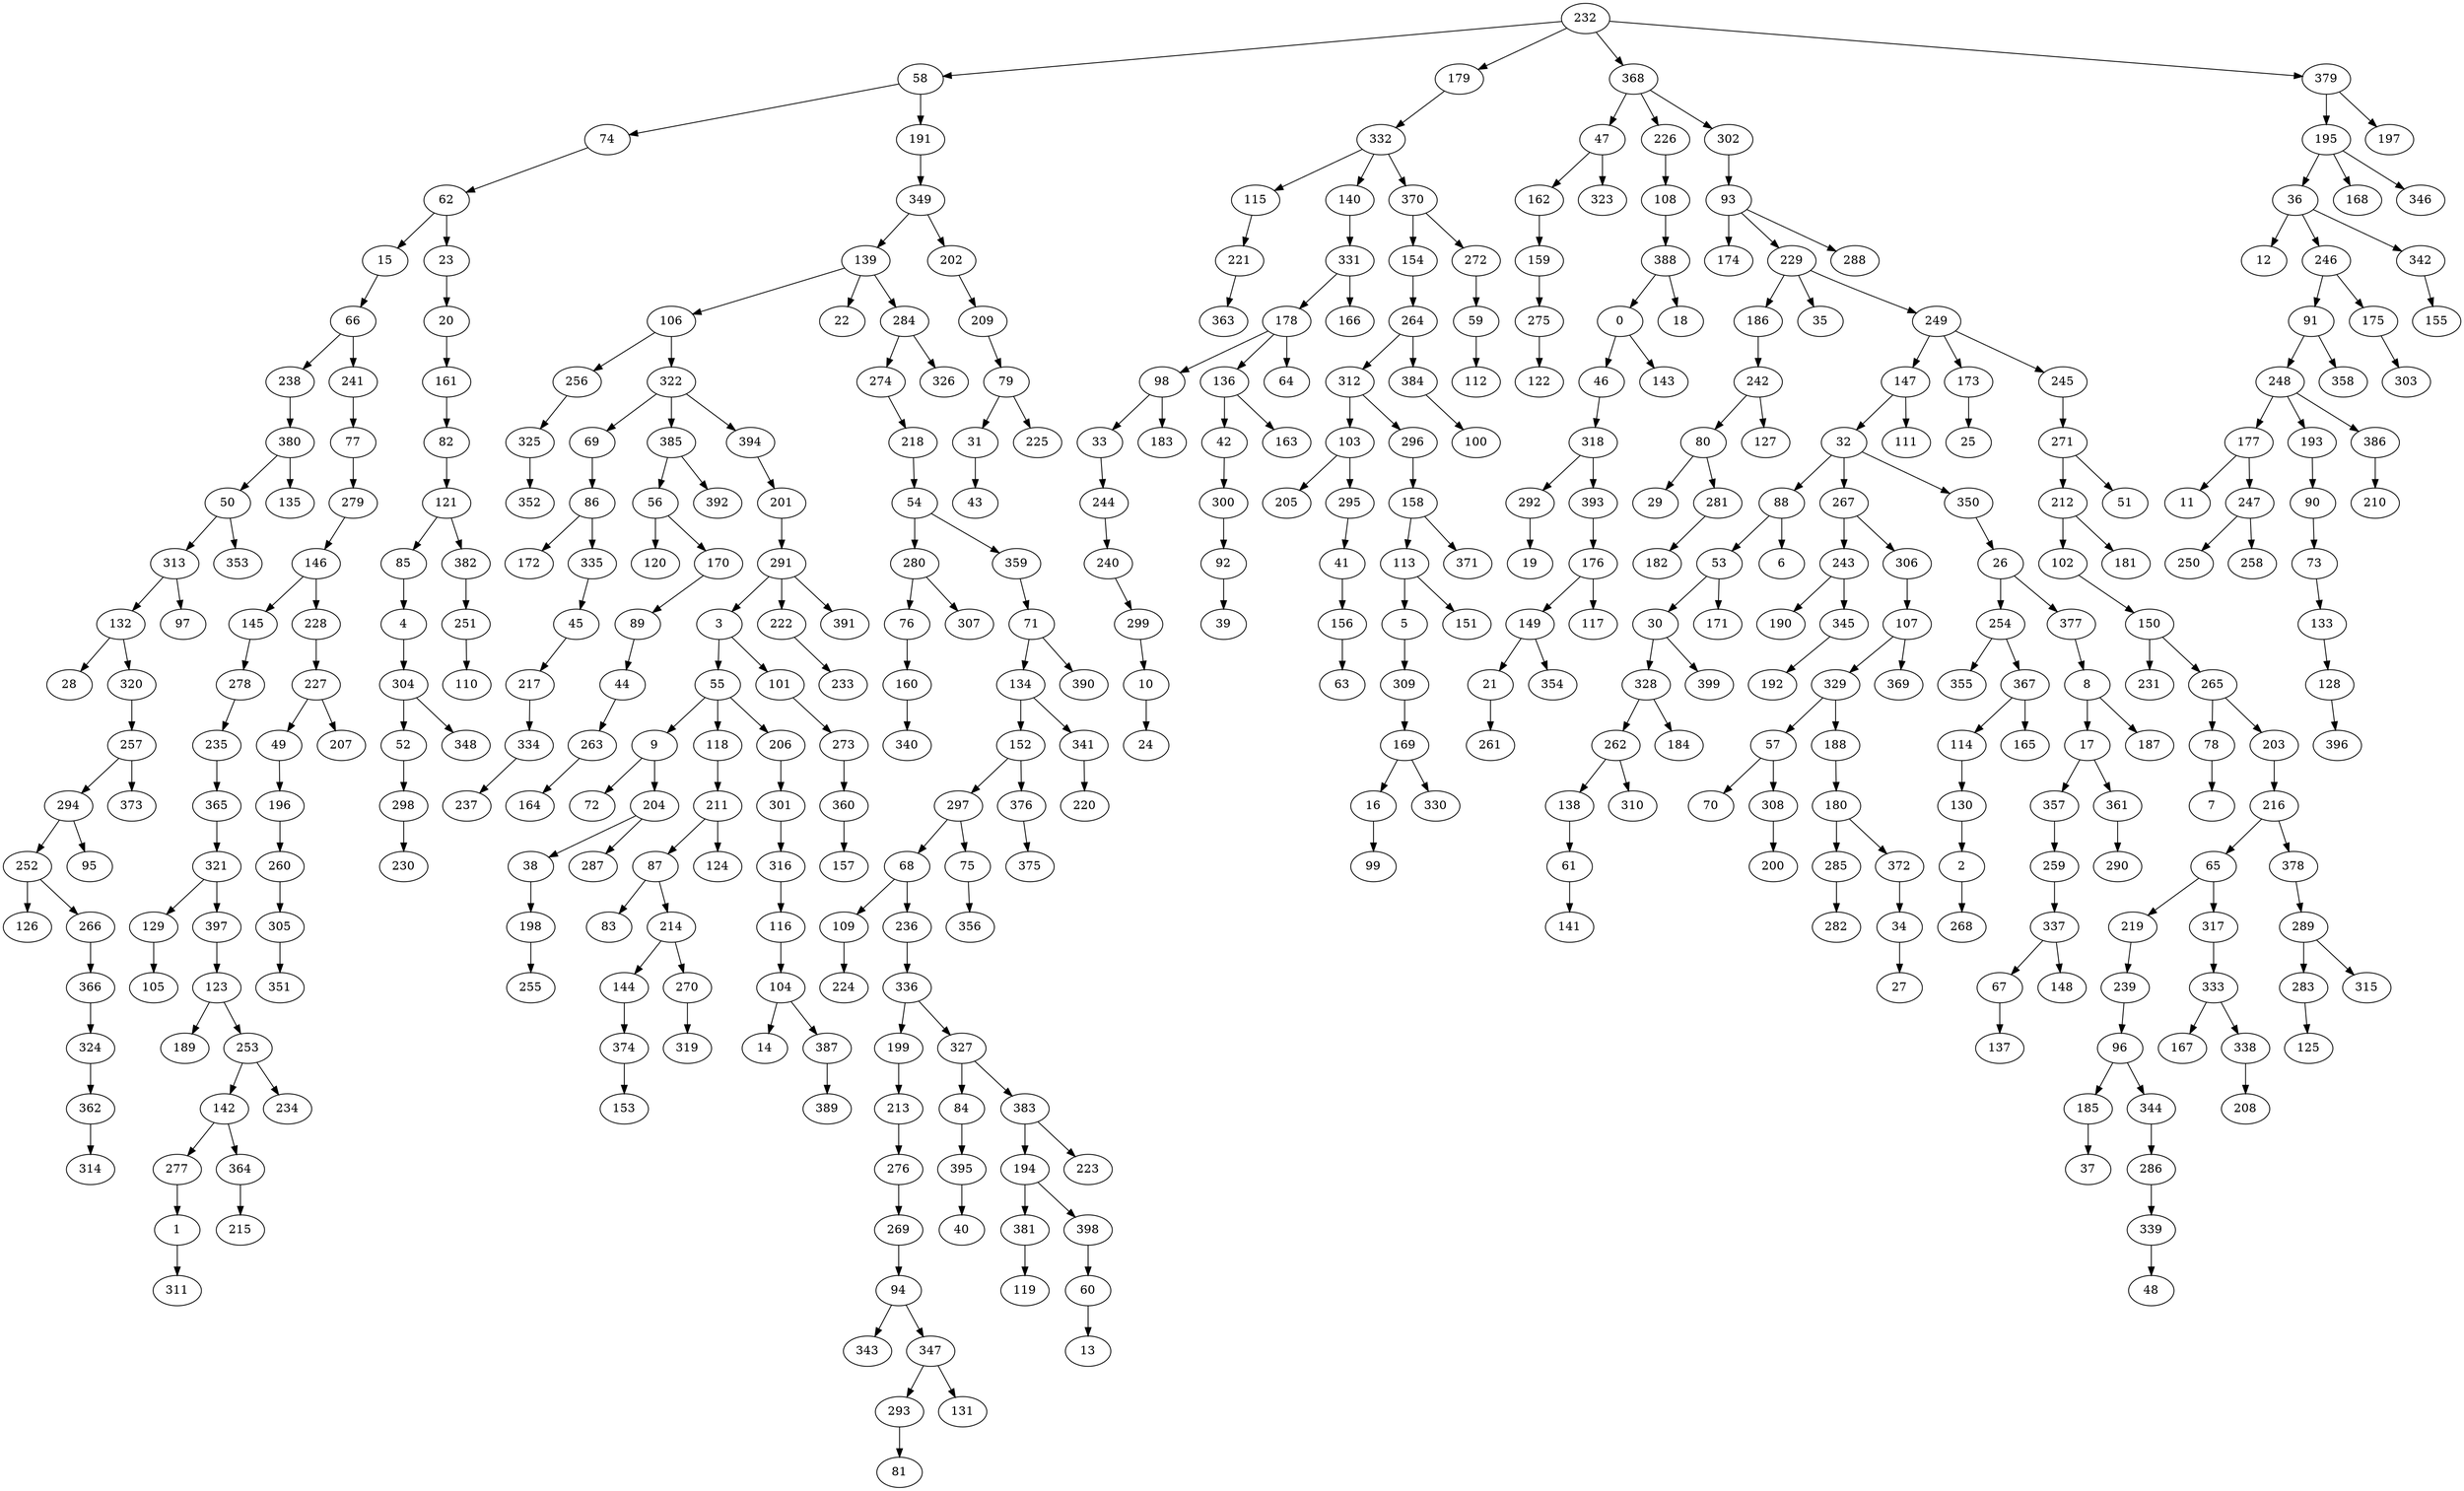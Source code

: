 strict digraph "" {
	0 -> 46;
	0 -> 143;
	1 -> 311;
	2 -> 268;
	3 -> 55;
	3 -> 101;
	4 -> 304;
	5 -> 309;
	8 -> 17;
	8 -> 187;
	9 -> 72;
	9 -> 204;
	10 -> 24;
	15 -> 66;
	16 -> 99;
	17 -> 357;
	17 -> 361;
	20 -> 161;
	21 -> 261;
	23 -> 20;
	26 -> 254;
	26 -> 377;
	30 -> 328;
	30 -> 399;
	31 -> 43;
	32 -> 88;
	32 -> 267;
	32 -> 350;
	33 -> 244;
	34 -> 27;
	36 -> 12;
	36 -> 246;
	36 -> 342;
	38 -> 198;
	41 -> 156;
	42 -> 300;
	44 -> 263;
	45 -> 217;
	46 -> 318;
	47 -> 162;
	47 -> 323;
	49 -> 196;
	50 -> 313;
	50 -> 353;
	52 -> 298;
	53 -> 30;
	53 -> 171;
	54 -> 280;
	54 -> 359;
	55 -> 9;
	55 -> 118;
	55 -> 206;
	56 -> 120;
	56 -> 170;
	57 -> 70;
	57 -> 308;
	58 -> 74;
	58 -> 191;
	59 -> 112;
	60 -> 13;
	61 -> 141;
	62 -> 15;
	62 -> 23;
	65 -> 219;
	65 -> 317;
	66 -> 238;
	66 -> 241;
	67 -> 137;
	68 -> 109;
	68 -> 236;
	69 -> 86;
	71 -> 134;
	71 -> 390;
	73 -> 133;
	74 -> 62;
	75 -> 356;
	76 -> 160;
	77 -> 279;
	78 -> 7;
	79 -> 31;
	79 -> 225;
	80 -> 29;
	80 -> 281;
	82 -> 121;
	84 -> 395;
	85 -> 4;
	86 -> 172;
	86 -> 335;
	87 -> 83;
	87 -> 214;
	88 -> 6;
	88 -> 53;
	89 -> 44;
	90 -> 73;
	91 -> 248;
	91 -> 358;
	92 -> 39;
	93 -> 174;
	93 -> 229;
	93 -> 288;
	94 -> 343;
	94 -> 347;
	96 -> 185;
	96 -> 344;
	98 -> 33;
	98 -> 183;
	101 -> 273;
	102 -> 150;
	103 -> 205;
	103 -> 295;
	104 -> 14;
	104 -> 387;
	106 -> 256;
	106 -> 322;
	107 -> 329;
	107 -> 369;
	108 -> 388;
	109 -> 224;
	113 -> 5;
	113 -> 151;
	114 -> 130;
	115 -> 221;
	116 -> 104;
	118 -> 211;
	121 -> 85;
	121 -> 382;
	123 -> 189;
	123 -> 253;
	128 -> 396;
	129 -> 105;
	130 -> 2;
	132 -> 28;
	132 -> 320;
	133 -> 128;
	134 -> 152;
	134 -> 341;
	136 -> 42;
	136 -> 163;
	138 -> 61;
	139 -> 22;
	139 -> 106;
	139 -> 284;
	140 -> 331;
	142 -> 277;
	142 -> 364;
	144 -> 374;
	145 -> 278;
	146 -> 145;
	146 -> 228;
	147 -> 32;
	147 -> 111;
	149 -> 21;
	149 -> 354;
	150 -> 231;
	150 -> 265;
	152 -> 297;
	152 -> 376;
	154 -> 264;
	156 -> 63;
	158 -> 113;
	158 -> 371;
	159 -> 275;
	160 -> 340;
	161 -> 82;
	162 -> 159;
	169 -> 16;
	169 -> 330;
	170 -> 89;
	173 -> 25;
	175 -> 303;
	176 -> 117;
	176 -> 149;
	177 -> 11;
	177 -> 247;
	178 -> 64;
	178 -> 98;
	178 -> 136;
	179 -> 332;
	180 -> 285;
	180 -> 372;
	185 -> 37;
	186 -> 242;
	188 -> 180;
	191 -> 349;
	193 -> 90;
	194 -> 381;
	194 -> 398;
	195 -> 36;
	195 -> 168;
	195 -> 346;
	196 -> 260;
	198 -> 255;
	199 -> 213;
	201 -> 291;
	202 -> 209;
	203 -> 216;
	204 -> 38;
	204 -> 287;
	206 -> 301;
	209 -> 79;
	211 -> 87;
	211 -> 124;
	212 -> 102;
	212 -> 181;
	213 -> 276;
	214 -> 144;
	214 -> 270;
	216 -> 65;
	216 -> 378;
	217 -> 334;
	218 -> 54;
	219 -> 239;
	221 -> 363;
	222 -> 233;
	226 -> 108;
	227 -> 49;
	227 -> 207;
	228 -> 227;
	229 -> 35;
	229 -> 186;
	229 -> 249;
	232 -> 58;
	232 -> 179;
	232 -> 368;
	232 -> 379;
	235 -> 365;
	236 -> 336;
	238 -> 380;
	239 -> 96;
	240 -> 299;
	241 -> 77;
	242 -> 80;
	242 -> 127;
	243 -> 190;
	243 -> 345;
	244 -> 240;
	245 -> 271;
	246 -> 91;
	246 -> 175;
	247 -> 250;
	247 -> 258;
	248 -> 177;
	248 -> 193;
	248 -> 386;
	249 -> 147;
	249 -> 173;
	249 -> 245;
	251 -> 110;
	252 -> 126;
	252 -> 266;
	253 -> 142;
	253 -> 234;
	254 -> 355;
	254 -> 367;
	256 -> 325;
	257 -> 294;
	257 -> 373;
	259 -> 337;
	260 -> 305;
	262 -> 138;
	262 -> 310;
	263 -> 164;
	264 -> 312;
	264 -> 384;
	265 -> 78;
	265 -> 203;
	266 -> 366;
	267 -> 243;
	267 -> 306;
	269 -> 94;
	270 -> 319;
	271 -> 51;
	271 -> 212;
	272 -> 59;
	273 -> 360;
	274 -> 218;
	275 -> 122;
	276 -> 269;
	277 -> 1;
	278 -> 235;
	279 -> 146;
	280 -> 76;
	280 -> 307;
	281 -> 182;
	283 -> 125;
	284 -> 274;
	284 -> 326;
	285 -> 282;
	286 -> 339;
	289 -> 283;
	289 -> 315;
	291 -> 3;
	291 -> 222;
	291 -> 391;
	292 -> 19;
	293 -> 81;
	294 -> 95;
	294 -> 252;
	295 -> 41;
	296 -> 158;
	297 -> 68;
	297 -> 75;
	298 -> 230;
	299 -> 10;
	300 -> 92;
	301 -> 316;
	302 -> 93;
	304 -> 52;
	304 -> 348;
	305 -> 351;
	306 -> 107;
	308 -> 200;
	309 -> 169;
	312 -> 103;
	312 -> 296;
	313 -> 97;
	313 -> 132;
	316 -> 116;
	317 -> 333;
	318 -> 292;
	318 -> 393;
	320 -> 257;
	321 -> 129;
	321 -> 397;
	322 -> 69;
	322 -> 385;
	322 -> 394;
	324 -> 362;
	325 -> 352;
	327 -> 84;
	327 -> 383;
	328 -> 184;
	328 -> 262;
	329 -> 57;
	329 -> 188;
	331 -> 166;
	331 -> 178;
	332 -> 115;
	332 -> 140;
	332 -> 370;
	333 -> 167;
	333 -> 338;
	334 -> 237;
	335 -> 45;
	336 -> 199;
	336 -> 327;
	337 -> 67;
	337 -> 148;
	338 -> 208;
	339 -> 48;
	341 -> 220;
	342 -> 155;
	344 -> 286;
	345 -> 192;
	347 -> 131;
	347 -> 293;
	349 -> 139;
	349 -> 202;
	350 -> 26;
	357 -> 259;
	359 -> 71;
	360 -> 157;
	361 -> 290;
	362 -> 314;
	364 -> 215;
	365 -> 321;
	366 -> 324;
	367 -> 114;
	367 -> 165;
	368 -> 47;
	368 -> 226;
	368 -> 302;
	370 -> 154;
	370 -> 272;
	372 -> 34;
	374 -> 153;
	376 -> 375;
	377 -> 8;
	378 -> 289;
	379 -> 195;
	379 -> 197;
	380 -> 50;
	380 -> 135;
	381 -> 119;
	382 -> 251;
	383 -> 194;
	383 -> 223;
	384 -> 100;
	385 -> 56;
	385 -> 392;
	386 -> 210;
	387 -> 389;
	388 -> 0;
	388 -> 18;
	393 -> 176;
	394 -> 201;
	395 -> 40;
	397 -> 123;
	398 -> 60;
}
